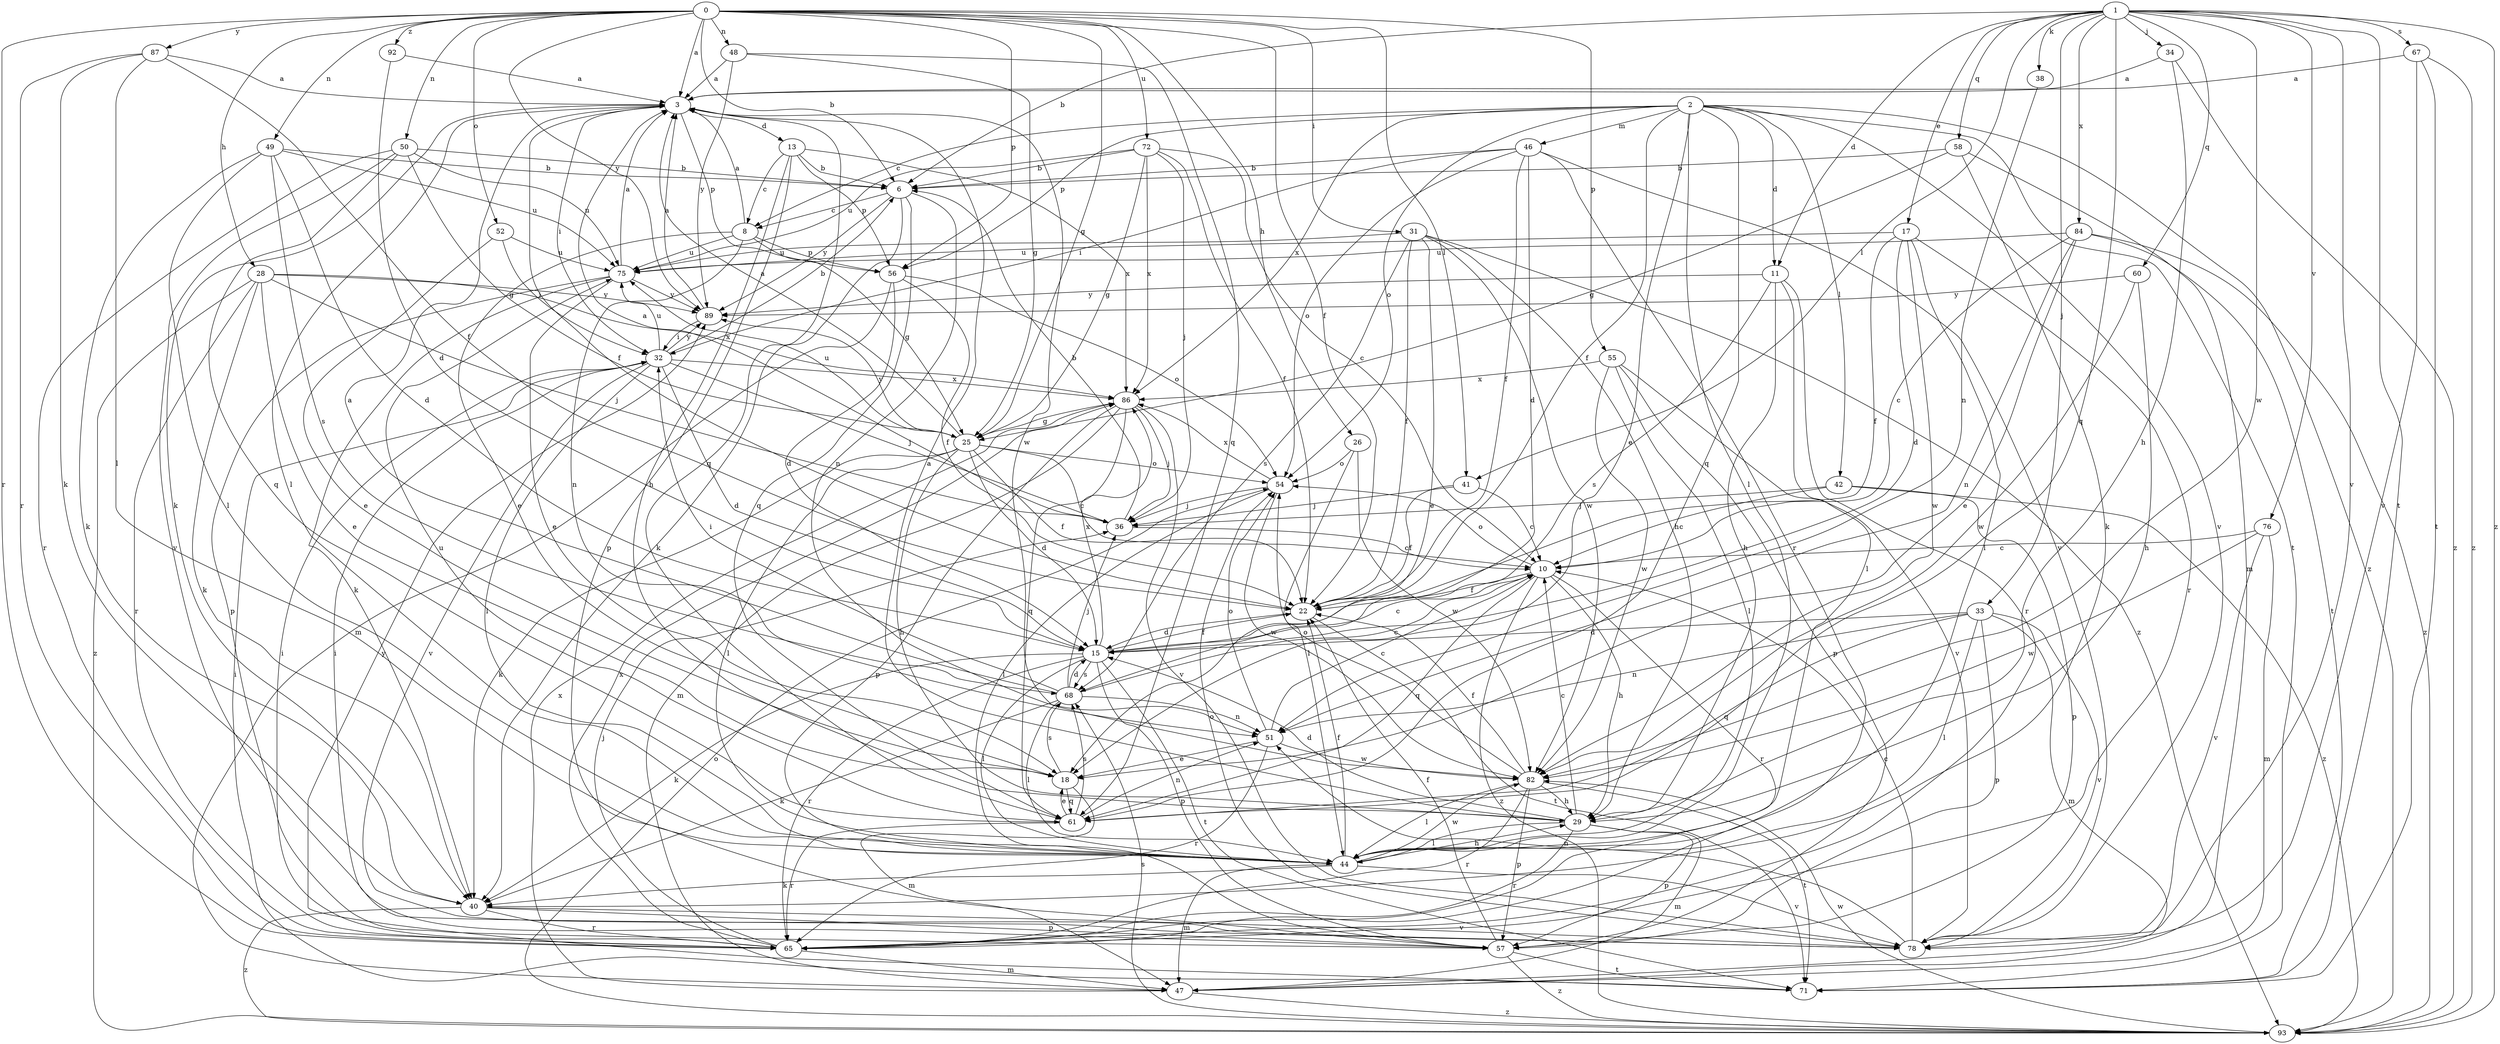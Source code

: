 strict digraph  {
0;
1;
2;
3;
6;
8;
10;
11;
13;
15;
17;
18;
22;
25;
26;
28;
29;
31;
32;
33;
34;
36;
38;
40;
41;
42;
44;
46;
47;
48;
49;
50;
51;
52;
54;
55;
56;
57;
58;
60;
61;
65;
67;
68;
71;
72;
75;
76;
78;
82;
84;
86;
87;
89;
92;
93;
0 -> 3  [label=a];
0 -> 6  [label=b];
0 -> 22  [label=f];
0 -> 25  [label=g];
0 -> 26  [label=h];
0 -> 28  [label=h];
0 -> 31  [label=i];
0 -> 41  [label=l];
0 -> 48  [label=n];
0 -> 49  [label=n];
0 -> 50  [label=n];
0 -> 52  [label=o];
0 -> 55  [label=p];
0 -> 56  [label=p];
0 -> 65  [label=r];
0 -> 72  [label=u];
0 -> 87  [label=y];
0 -> 89  [label=y];
0 -> 92  [label=z];
1 -> 6  [label=b];
1 -> 11  [label=d];
1 -> 17  [label=e];
1 -> 33  [label=j];
1 -> 34  [label=j];
1 -> 38  [label=k];
1 -> 41  [label=l];
1 -> 58  [label=q];
1 -> 60  [label=q];
1 -> 61  [label=q];
1 -> 67  [label=s];
1 -> 71  [label=t];
1 -> 76  [label=v];
1 -> 78  [label=v];
1 -> 82  [label=w];
1 -> 84  [label=x];
1 -> 93  [label=z];
2 -> 8  [label=c];
2 -> 11  [label=d];
2 -> 18  [label=e];
2 -> 22  [label=f];
2 -> 42  [label=l];
2 -> 44  [label=l];
2 -> 46  [label=m];
2 -> 54  [label=o];
2 -> 56  [label=p];
2 -> 61  [label=q];
2 -> 71  [label=t];
2 -> 78  [label=v];
2 -> 86  [label=x];
2 -> 93  [label=z];
3 -> 13  [label=d];
3 -> 22  [label=f];
3 -> 32  [label=i];
3 -> 40  [label=k];
3 -> 44  [label=l];
3 -> 56  [label=p];
3 -> 61  [label=q];
3 -> 82  [label=w];
6 -> 8  [label=c];
6 -> 40  [label=k];
6 -> 51  [label=n];
6 -> 61  [label=q];
6 -> 89  [label=y];
8 -> 3  [label=a];
8 -> 18  [label=e];
8 -> 25  [label=g];
8 -> 51  [label=n];
8 -> 56  [label=p];
8 -> 75  [label=u];
10 -> 22  [label=f];
10 -> 29  [label=h];
10 -> 54  [label=o];
10 -> 61  [label=q];
10 -> 65  [label=r];
10 -> 93  [label=z];
11 -> 29  [label=h];
11 -> 44  [label=l];
11 -> 65  [label=r];
11 -> 68  [label=s];
11 -> 89  [label=y];
13 -> 6  [label=b];
13 -> 8  [label=c];
13 -> 29  [label=h];
13 -> 56  [label=p];
13 -> 57  [label=p];
13 -> 86  [label=x];
15 -> 10  [label=c];
15 -> 22  [label=f];
15 -> 40  [label=k];
15 -> 44  [label=l];
15 -> 57  [label=p];
15 -> 65  [label=r];
15 -> 68  [label=s];
15 -> 71  [label=t];
15 -> 86  [label=x];
17 -> 15  [label=d];
17 -> 22  [label=f];
17 -> 44  [label=l];
17 -> 65  [label=r];
17 -> 75  [label=u];
17 -> 82  [label=w];
18 -> 47  [label=m];
18 -> 61  [label=q];
18 -> 68  [label=s];
22 -> 15  [label=d];
22 -> 71  [label=t];
25 -> 3  [label=a];
25 -> 10  [label=c];
25 -> 15  [label=d];
25 -> 22  [label=f];
25 -> 29  [label=h];
25 -> 40  [label=k];
25 -> 44  [label=l];
25 -> 54  [label=o];
25 -> 75  [label=u];
25 -> 89  [label=y];
26 -> 44  [label=l];
26 -> 54  [label=o];
26 -> 82  [label=w];
28 -> 18  [label=e];
28 -> 36  [label=j];
28 -> 40  [label=k];
28 -> 65  [label=r];
28 -> 86  [label=x];
28 -> 89  [label=y];
28 -> 93  [label=z];
29 -> 3  [label=a];
29 -> 10  [label=c];
29 -> 15  [label=d];
29 -> 44  [label=l];
29 -> 47  [label=m];
29 -> 57  [label=p];
29 -> 65  [label=r];
31 -> 18  [label=e];
31 -> 22  [label=f];
31 -> 29  [label=h];
31 -> 68  [label=s];
31 -> 75  [label=u];
31 -> 82  [label=w];
31 -> 93  [label=z];
32 -> 6  [label=b];
32 -> 15  [label=d];
32 -> 36  [label=j];
32 -> 44  [label=l];
32 -> 75  [label=u];
32 -> 78  [label=v];
32 -> 86  [label=x];
32 -> 89  [label=y];
33 -> 15  [label=d];
33 -> 44  [label=l];
33 -> 47  [label=m];
33 -> 51  [label=n];
33 -> 57  [label=p];
33 -> 61  [label=q];
33 -> 78  [label=v];
34 -> 3  [label=a];
34 -> 29  [label=h];
34 -> 93  [label=z];
36 -> 3  [label=a];
36 -> 6  [label=b];
36 -> 10  [label=c];
38 -> 51  [label=n];
40 -> 57  [label=p];
40 -> 65  [label=r];
40 -> 78  [label=v];
40 -> 93  [label=z];
41 -> 10  [label=c];
41 -> 22  [label=f];
41 -> 36  [label=j];
42 -> 10  [label=c];
42 -> 36  [label=j];
42 -> 57  [label=p];
42 -> 93  [label=z];
44 -> 22  [label=f];
44 -> 29  [label=h];
44 -> 40  [label=k];
44 -> 47  [label=m];
44 -> 78  [label=v];
44 -> 82  [label=w];
46 -> 6  [label=b];
46 -> 15  [label=d];
46 -> 22  [label=f];
46 -> 32  [label=i];
46 -> 54  [label=o];
46 -> 65  [label=r];
46 -> 78  [label=v];
47 -> 86  [label=x];
47 -> 93  [label=z];
48 -> 3  [label=a];
48 -> 25  [label=g];
48 -> 61  [label=q];
48 -> 89  [label=y];
49 -> 6  [label=b];
49 -> 15  [label=d];
49 -> 40  [label=k];
49 -> 44  [label=l];
49 -> 68  [label=s];
49 -> 75  [label=u];
50 -> 6  [label=b];
50 -> 25  [label=g];
50 -> 61  [label=q];
50 -> 65  [label=r];
50 -> 75  [label=u];
50 -> 78  [label=v];
51 -> 10  [label=c];
51 -> 18  [label=e];
51 -> 54  [label=o];
51 -> 65  [label=r];
51 -> 82  [label=w];
52 -> 18  [label=e];
52 -> 32  [label=i];
52 -> 75  [label=u];
54 -> 36  [label=j];
54 -> 44  [label=l];
54 -> 82  [label=w];
54 -> 86  [label=x];
55 -> 44  [label=l];
55 -> 57  [label=p];
55 -> 78  [label=v];
55 -> 82  [label=w];
55 -> 86  [label=x];
56 -> 15  [label=d];
56 -> 22  [label=f];
56 -> 47  [label=m];
56 -> 54  [label=o];
57 -> 22  [label=f];
57 -> 32  [label=i];
57 -> 71  [label=t];
57 -> 93  [label=z];
58 -> 6  [label=b];
58 -> 25  [label=g];
58 -> 40  [label=k];
58 -> 47  [label=m];
60 -> 29  [label=h];
60 -> 82  [label=w];
60 -> 89  [label=y];
61 -> 18  [label=e];
61 -> 51  [label=n];
61 -> 65  [label=r];
61 -> 68  [label=s];
61 -> 75  [label=u];
65 -> 32  [label=i];
65 -> 36  [label=j];
65 -> 47  [label=m];
65 -> 86  [label=x];
67 -> 3  [label=a];
67 -> 71  [label=t];
67 -> 78  [label=v];
67 -> 93  [label=z];
68 -> 3  [label=a];
68 -> 10  [label=c];
68 -> 15  [label=d];
68 -> 32  [label=i];
68 -> 36  [label=j];
68 -> 40  [label=k];
68 -> 44  [label=l];
68 -> 51  [label=n];
71 -> 32  [label=i];
71 -> 89  [label=y];
72 -> 6  [label=b];
72 -> 10  [label=c];
72 -> 22  [label=f];
72 -> 25  [label=g];
72 -> 36  [label=j];
72 -> 75  [label=u];
72 -> 86  [label=x];
75 -> 3  [label=a];
75 -> 18  [label=e];
75 -> 40  [label=k];
75 -> 57  [label=p];
75 -> 89  [label=y];
76 -> 10  [label=c];
76 -> 47  [label=m];
76 -> 78  [label=v];
76 -> 82  [label=w];
78 -> 10  [label=c];
78 -> 51  [label=n];
78 -> 54  [label=o];
82 -> 22  [label=f];
82 -> 29  [label=h];
82 -> 44  [label=l];
82 -> 54  [label=o];
82 -> 57  [label=p];
82 -> 65  [label=r];
82 -> 71  [label=t];
84 -> 10  [label=c];
84 -> 18  [label=e];
84 -> 51  [label=n];
84 -> 71  [label=t];
84 -> 75  [label=u];
84 -> 93  [label=z];
86 -> 25  [label=g];
86 -> 36  [label=j];
86 -> 47  [label=m];
86 -> 57  [label=p];
86 -> 61  [label=q];
86 -> 78  [label=v];
87 -> 3  [label=a];
87 -> 22  [label=f];
87 -> 40  [label=k];
87 -> 44  [label=l];
87 -> 65  [label=r];
89 -> 3  [label=a];
89 -> 32  [label=i];
92 -> 3  [label=a];
92 -> 15  [label=d];
93 -> 54  [label=o];
93 -> 68  [label=s];
93 -> 82  [label=w];
}

